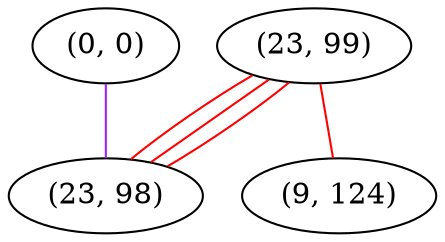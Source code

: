 graph "" {
"(23, 99)";
"(0, 0)";
"(23, 98)";
"(9, 124)";
"(23, 99)" -- "(23, 98)"  [color=red, key=0, weight=1];
"(23, 99)" -- "(23, 98)"  [color=red, key=1, weight=1];
"(23, 99)" -- "(23, 98)"  [color=red, key=2, weight=1];
"(23, 99)" -- "(9, 124)"  [color=red, key=0, weight=1];
"(0, 0)" -- "(23, 98)"  [color=purple, key=0, weight=4];
}
